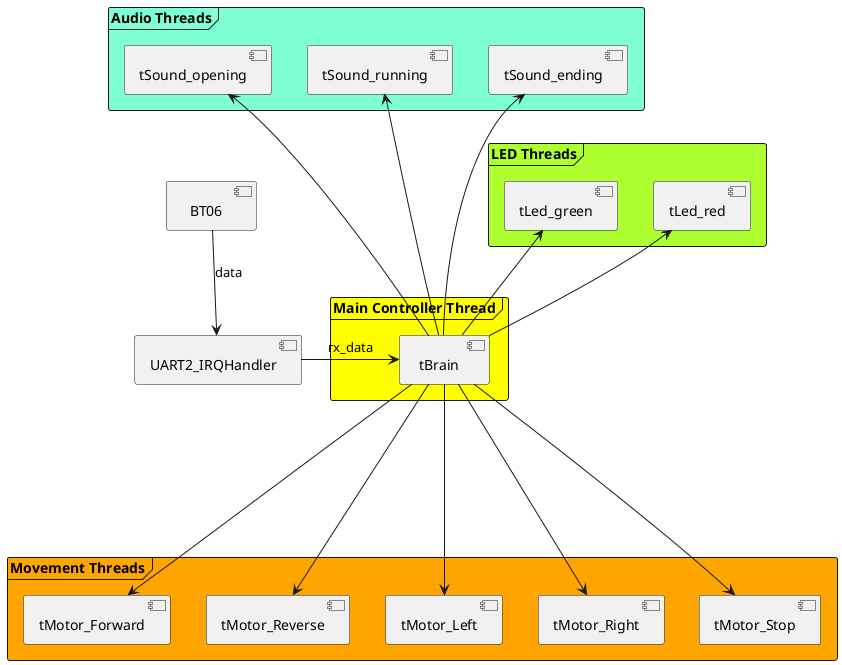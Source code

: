 @startuml
skinparam MinClassWidth 50
skinparam ParticipantPadding 10
skinparam Shadowing false
skinparam DefaultTextAlignment center
skinparam BackgroundColor #FFFFFFF
skinparam packageStyle Frame
skinparam Actor {
    BorderColor navy
}

[BT06] --> [UART2_IRQHandler] : data

package "Main Controller Thread" #yellow {
    [UART2_IRQHandler] -right-> [tBrain] : rx_data
}

package "Movement Threads" #orange {
    [tBrain] ----> [tMotor_Forward]
    [tBrain] ----> [tMotor_Reverse]
    [tBrain] ----> [tMotor_Left]
    [tBrain] ----> [tMotor_Right]
    [tBrain] ----> [tMotor_Stop]
}

package "Audio Threads" #aquamarine {
    [tBrain] -up--> [tSound_ending]
    [tBrain] -up--> [tSound_running]
    [tBrain] -up--> [tSound_opening]
}

package "LED Threads" #greenyellow{
    [tBrain] -u-> [tLed_red]
    [tBrain] -u-> [tLed_green]
}

@enduml

